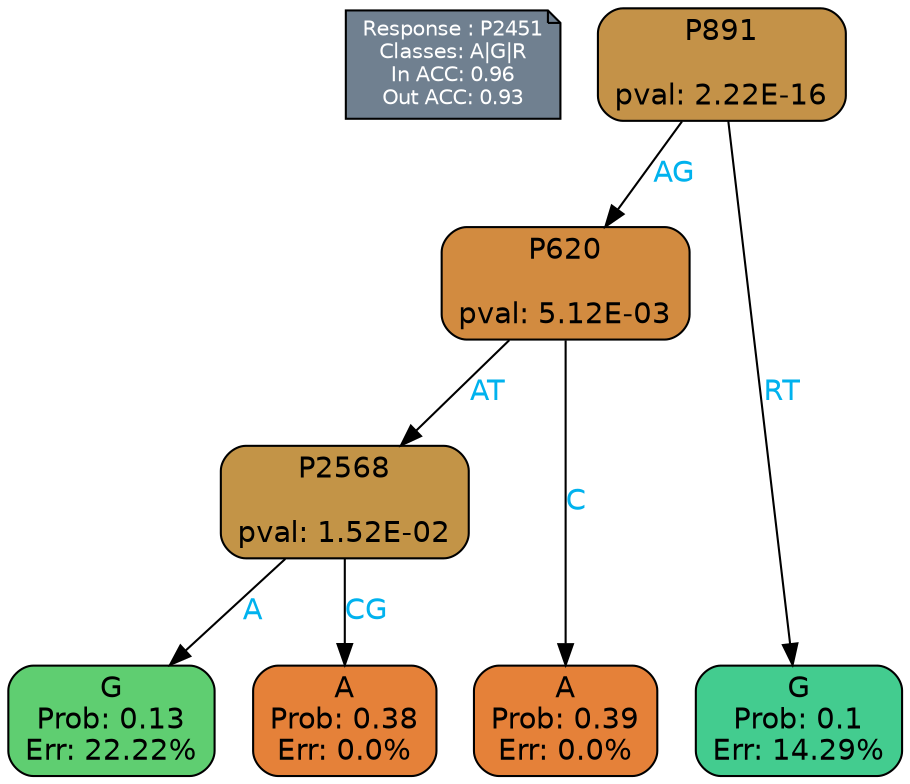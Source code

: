 digraph Tree {
node [shape=box, style="filled, rounded", color="black", fontname=helvetica] ;
graph [ranksep=equally, splines=polylines, bgcolor=transparent, dpi=600] ;
edge [fontname=helvetica] ;
LEGEND [label="Response : P2451
Classes: A|G|R
In ACC: 0.96
Out ACC: 0.93
",shape=note,align=left,style=filled,fillcolor="slategray",fontcolor="white",fontsize=10];1 [label="P891

pval: 2.22E-16", fillcolor="#c49248"] ;
2 [label="P620

pval: 5.12E-03", fillcolor="#d28b40"] ;
3 [label="P2568

pval: 1.52E-02", fillcolor="#c39447"] ;
4 [label="G
Prob: 0.13
Err: 22.22%", fillcolor="#5fce71"] ;
5 [label="A
Prob: 0.38
Err: 0.0%", fillcolor="#e58139"] ;
6 [label="A
Prob: 0.39
Err: 0.0%", fillcolor="#e58139"] ;
7 [label="G
Prob: 0.1
Err: 14.29%", fillcolor="#43cc8f"] ;
1 -> 2 [label="AG",fontcolor=deepskyblue2] ;
1 -> 7 [label="RT",fontcolor=deepskyblue2] ;
2 -> 3 [label="AT",fontcolor=deepskyblue2] ;
2 -> 6 [label="C",fontcolor=deepskyblue2] ;
3 -> 4 [label="A",fontcolor=deepskyblue2] ;
3 -> 5 [label="CG",fontcolor=deepskyblue2] ;
{rank = same; 4;5;6;7;}{rank = same; LEGEND;1;}}